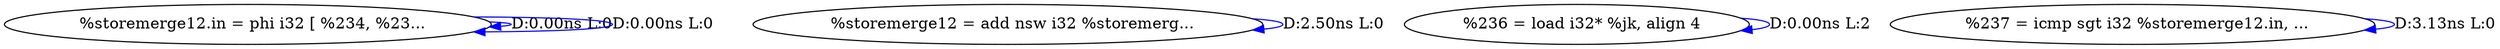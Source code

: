 digraph {
Node0x2d16e20[label="  %storemerge12.in = phi i32 [ %234, %23..."];
Node0x2d16e20 -> Node0x2d16e20[label="D:0.00ns L:0",color=blue];
Node0x2d16e20 -> Node0x2d16e20[label="D:0.00ns L:0",color=blue];
Node0x2d16f00[label="  %storemerge12 = add nsw i32 %storemerg..."];
Node0x2d16f00 -> Node0x2d16f00[label="D:2.50ns L:0",color=blue];
Node0x2d170c0[label="  %236 = load i32* %jk, align 4"];
Node0x2d170c0 -> Node0x2d170c0[label="D:0.00ns L:2",color=blue];
Node0x2d171a0[label="  %237 = icmp sgt i32 %storemerge12.in, ..."];
Node0x2d171a0 -> Node0x2d171a0[label="D:3.13ns L:0",color=blue];
}

